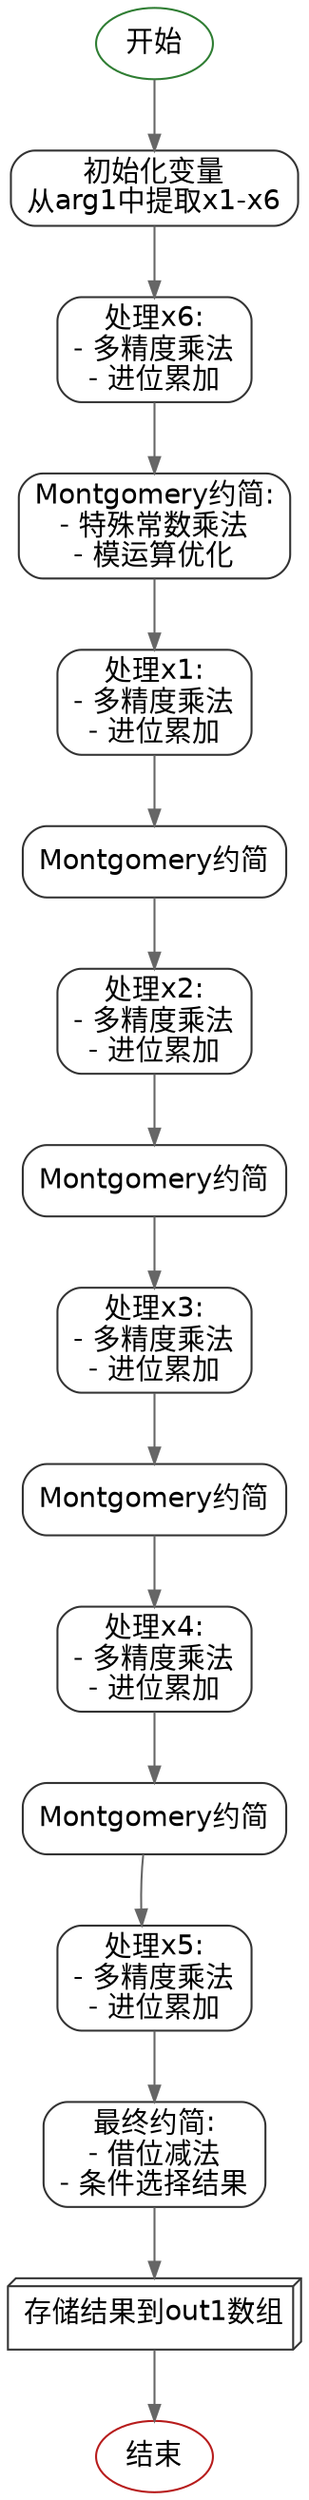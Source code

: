 
digraph flowchart {
    node [shape=rectangle, style="rounded", fontname="Helvetica", fillcolor="#E5E5E5", color="#333333"];
    edge [color="#666666", arrowsize=0.8];

    start [label="开始", shape=ellipse, fillcolor="#4CAF50", color="#2E7D32"];
    init [label="初始化变量\n从arg1中提取x1-x6"];
    process_x6 [label="处理x6:\n- 多精度乘法\n- 进位累加"];
    montgomery_reduce_1 [label="Montgomery约简:\n- 特殊常数乘法\n- 模运算优化"];
    process_x1 [label="处理x1:\n- 多精度乘法\n- 进位累加"];
    montgomery_reduce_2 [label="Montgomery约简"];
    process_x2 [label="处理x2:\n- 多精度乘法\n- 进位累加"];
    montgomery_reduce_3 [label="Montgomery约简"];
    process_x3 [label="处理x3:\n- 多精度乘法\n- 进位累加"];
    montgomery_reduce_4 [label="Montgomery约简"];
    process_x4 [label="处理x4:\n- 多精度乘法\n- 进位累加"];
    montgomery_reduce_5 [label="Montgomery约简"];
    process_x5 [label="处理x5:\n- 多精度乘法\n- 进位累加"];
    final_reduce [label="最终约简:\n- 借位减法\n- 条件选择结果"];
    output [label="存储结果到out1数组", shape=box3d];
    end [label="结束", shape=ellipse, fillcolor="#FF5252", color="#B71C1C"];

    start -> init;
    init -> process_x6;
    process_x6 -> montgomery_reduce_1;
    montgomery_reduce_1 -> process_x1;
    process_x1 -> montgomery_reduce_2;
    montgomery_reduce_2 -> process_x2;
    process_x2 -> montgomery_reduce_3;
    montgomery_reduce_3 -> process_x3;
    process_x3 -> montgomery_reduce_4;
    montgomery_reduce_4 -> process_x4;
    process_x4 -> montgomery_reduce_5;
    montgomery_reduce_5 -> process_x5;
    process_x5 -> final_reduce;
    final_reduce -> output;
    output -> end;

    // 隐式循环结构表示
    edge [style=invis];
    montgomery_reduce_5 -> process_x5 [weight=10];
}
